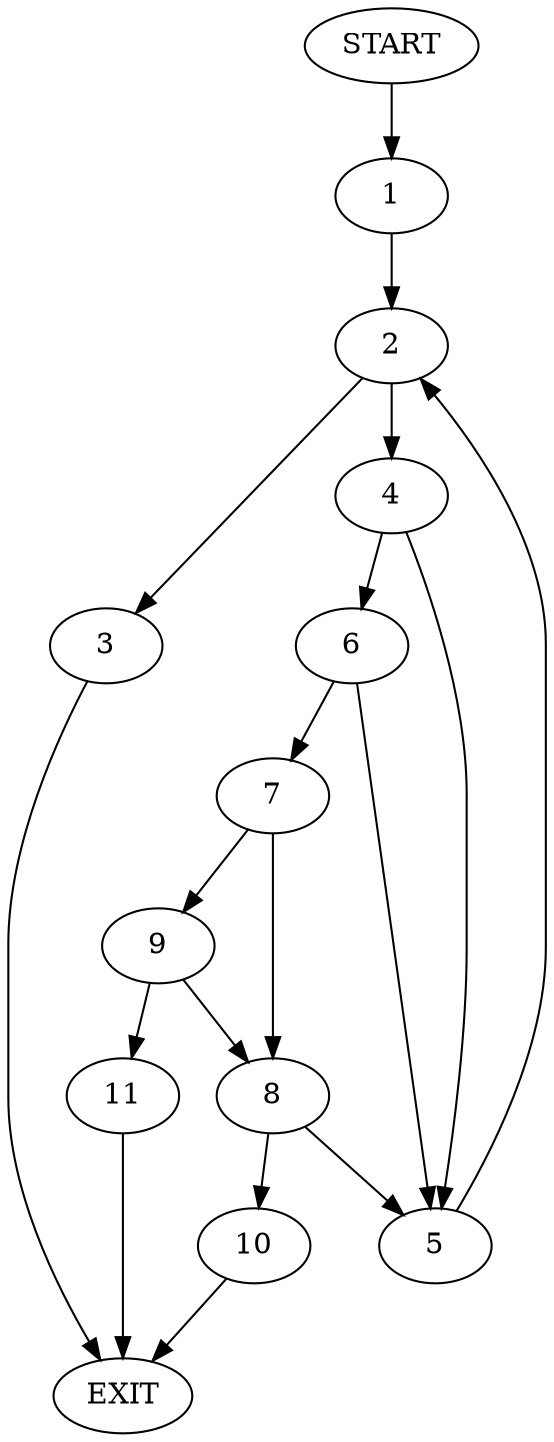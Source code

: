 digraph {
0 [label="START"]
12 [label="EXIT"]
0 -> 1
1 -> 2
2 -> 3
2 -> 4
3 -> 12
4 -> 5
4 -> 6
6 -> 5
6 -> 7
5 -> 2
7 -> 8
7 -> 9
8 -> 5
8 -> 10
9 -> 8
9 -> 11
11 -> 12
10 -> 12
}
